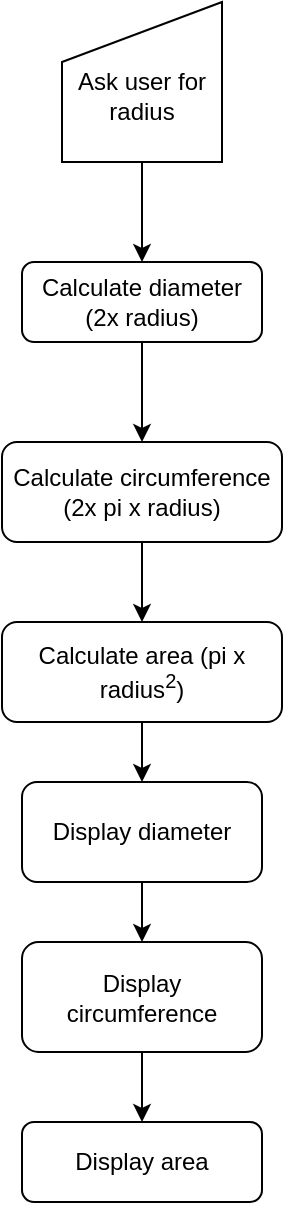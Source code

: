 <mxfile version="16.5.6" type="github"><diagram id="C5RBs43oDa-KdzZeNtuy" name="Page-1"><mxGraphModel dx="1206" dy="752" grid="1" gridSize="10" guides="1" tooltips="1" connect="1" arrows="1" fold="1" page="1" pageScale="1" pageWidth="827" pageHeight="1169" math="0" shadow="0"><root><mxCell id="WIyWlLk6GJQsqaUBKTNV-0"/><mxCell id="WIyWlLk6GJQsqaUBKTNV-1" parent="WIyWlLk6GJQsqaUBKTNV-0"/><mxCell id="n1u0XAJoFDUFUrJEM1yS-1" value="" style="edgeStyle=orthogonalEdgeStyle;rounded=0;orthogonalLoop=1;jettySize=auto;html=1;" parent="WIyWlLk6GJQsqaUBKTNV-1" source="WIyWlLk6GJQsqaUBKTNV-7" target="WIyWlLk6GJQsqaUBKTNV-12" edge="1"><mxGeometry relative="1" as="geometry"/></mxCell><mxCell id="WIyWlLk6GJQsqaUBKTNV-7" value="Calculate diameter (2x radius)" style="rounded=1;whiteSpace=wrap;html=1;fontSize=12;glass=0;strokeWidth=1;shadow=0;" parent="WIyWlLk6GJQsqaUBKTNV-1" vertex="1"><mxGeometry x="160" y="170" width="120" height="40" as="geometry"/></mxCell><mxCell id="WIyWlLk6GJQsqaUBKTNV-11" value="Display area" style="rounded=1;whiteSpace=wrap;html=1;fontSize=12;glass=0;strokeWidth=1;shadow=0;" parent="WIyWlLk6GJQsqaUBKTNV-1" vertex="1"><mxGeometry x="160" y="600" width="120" height="40" as="geometry"/></mxCell><mxCell id="n1u0XAJoFDUFUrJEM1yS-4" style="edgeStyle=orthogonalEdgeStyle;rounded=0;orthogonalLoop=1;jettySize=auto;html=1;entryX=0.5;entryY=0;entryDx=0;entryDy=0;" parent="WIyWlLk6GJQsqaUBKTNV-1" source="WIyWlLk6GJQsqaUBKTNV-12" target="n1u0XAJoFDUFUrJEM1yS-3" edge="1"><mxGeometry relative="1" as="geometry"/></mxCell><mxCell id="WIyWlLk6GJQsqaUBKTNV-12" value="Calculate circumference (2x pi x radius)" style="rounded=1;whiteSpace=wrap;html=1;fontSize=12;glass=0;strokeWidth=1;shadow=0;" parent="WIyWlLk6GJQsqaUBKTNV-1" vertex="1"><mxGeometry x="150" y="260" width="140" height="50" as="geometry"/></mxCell><mxCell id="n1u0XAJoFDUFUrJEM1yS-2" value="" style="edgeStyle=orthogonalEdgeStyle;rounded=0;orthogonalLoop=1;jettySize=auto;html=1;" parent="WIyWlLk6GJQsqaUBKTNV-1" source="n1u0XAJoFDUFUrJEM1yS-0" target="WIyWlLk6GJQsqaUBKTNV-7" edge="1"><mxGeometry relative="1" as="geometry"/></mxCell><mxCell id="n1u0XAJoFDUFUrJEM1yS-0" value="&lt;div&gt;&lt;br&gt;&lt;/div&gt;&lt;div&gt;Ask user for radius&lt;/div&gt;" style="shape=manualInput;whiteSpace=wrap;html=1;" parent="WIyWlLk6GJQsqaUBKTNV-1" vertex="1"><mxGeometry x="180" y="40" width="80" height="80" as="geometry"/></mxCell><mxCell id="n1u0XAJoFDUFUrJEM1yS-6" style="edgeStyle=orthogonalEdgeStyle;rounded=0;orthogonalLoop=1;jettySize=auto;html=1;entryX=0.5;entryY=0;entryDx=0;entryDy=0;" parent="WIyWlLk6GJQsqaUBKTNV-1" source="n1u0XAJoFDUFUrJEM1yS-3" target="n1u0XAJoFDUFUrJEM1yS-5" edge="1"><mxGeometry relative="1" as="geometry"/></mxCell><mxCell id="n1u0XAJoFDUFUrJEM1yS-3" value="Calculate area (pi x radius&lt;sup&gt;2&lt;/sup&gt;)" style="rounded=1;whiteSpace=wrap;html=1;" parent="WIyWlLk6GJQsqaUBKTNV-1" vertex="1"><mxGeometry x="150" y="350" width="140" height="50" as="geometry"/></mxCell><mxCell id="n1u0XAJoFDUFUrJEM1yS-8" value="" style="edgeStyle=orthogonalEdgeStyle;rounded=0;orthogonalLoop=1;jettySize=auto;html=1;" parent="WIyWlLk6GJQsqaUBKTNV-1" source="n1u0XAJoFDUFUrJEM1yS-5" target="n1u0XAJoFDUFUrJEM1yS-7" edge="1"><mxGeometry relative="1" as="geometry"/></mxCell><mxCell id="n1u0XAJoFDUFUrJEM1yS-5" value="Display diameter" style="rounded=1;whiteSpace=wrap;html=1;" parent="WIyWlLk6GJQsqaUBKTNV-1" vertex="1"><mxGeometry x="160" y="430" width="120" height="50" as="geometry"/></mxCell><mxCell id="n1u0XAJoFDUFUrJEM1yS-9" value="" style="edgeStyle=orthogonalEdgeStyle;rounded=0;orthogonalLoop=1;jettySize=auto;html=1;" parent="WIyWlLk6GJQsqaUBKTNV-1" source="n1u0XAJoFDUFUrJEM1yS-7" target="WIyWlLk6GJQsqaUBKTNV-11" edge="1"><mxGeometry relative="1" as="geometry"/></mxCell><mxCell id="n1u0XAJoFDUFUrJEM1yS-7" value="Display circumference" style="rounded=1;whiteSpace=wrap;html=1;" parent="WIyWlLk6GJQsqaUBKTNV-1" vertex="1"><mxGeometry x="160" y="510" width="120" height="55" as="geometry"/></mxCell></root></mxGraphModel></diagram></mxfile>